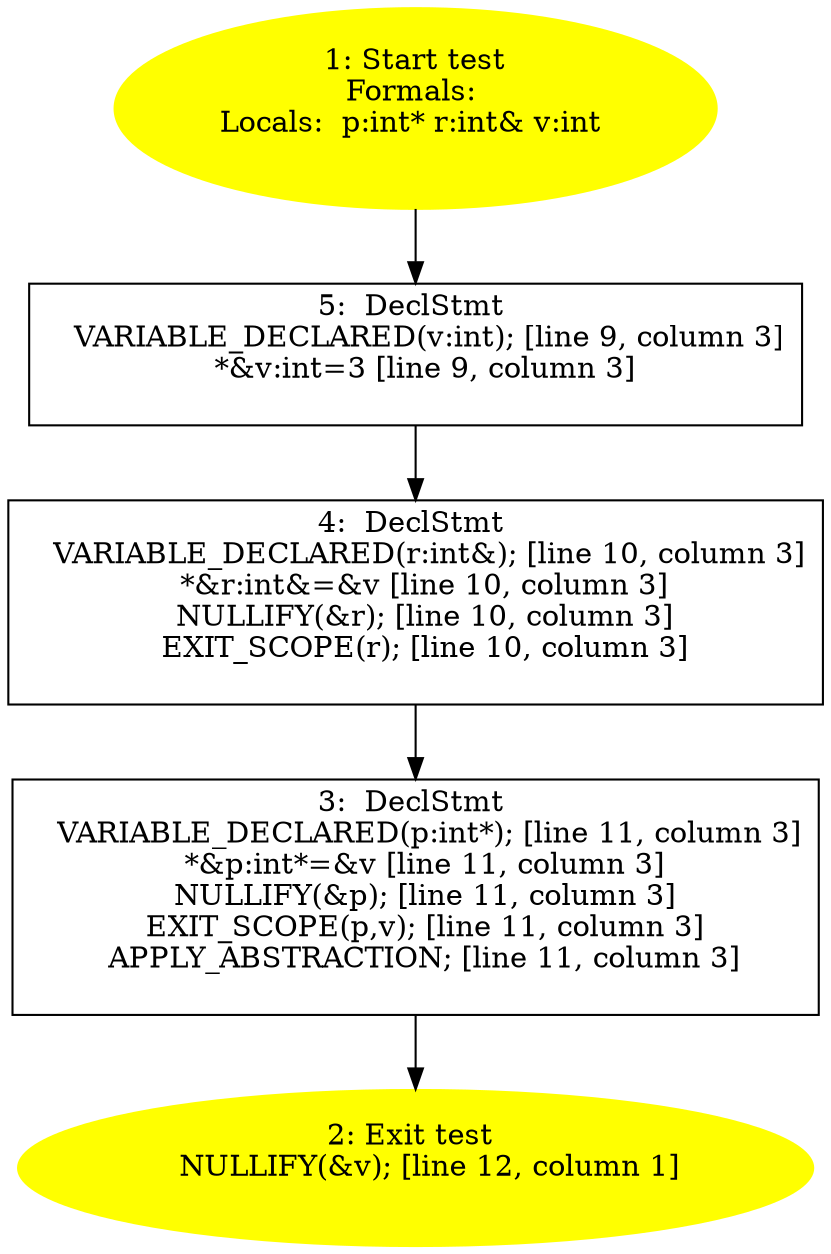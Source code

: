 /* @generated */
digraph cfg {
"test#18241244337164948030.afc14f193ad97442f67ac7183be789bc_1" [label="1: Start test\nFormals: \nLocals:  p:int* r:int& v:int \n  " color=yellow style=filled]
	

	 "test#18241244337164948030.afc14f193ad97442f67ac7183be789bc_1" -> "test#18241244337164948030.afc14f193ad97442f67ac7183be789bc_5" ;
"test#18241244337164948030.afc14f193ad97442f67ac7183be789bc_2" [label="2: Exit test \n   NULLIFY(&v); [line 12, column 1]\n " color=yellow style=filled]
	

"test#18241244337164948030.afc14f193ad97442f67ac7183be789bc_3" [label="3:  DeclStmt \n   VARIABLE_DECLARED(p:int*); [line 11, column 3]\n  *&p:int*=&v [line 11, column 3]\n  NULLIFY(&p); [line 11, column 3]\n  EXIT_SCOPE(p,v); [line 11, column 3]\n  APPLY_ABSTRACTION; [line 11, column 3]\n " shape="box"]
	

	 "test#18241244337164948030.afc14f193ad97442f67ac7183be789bc_3" -> "test#18241244337164948030.afc14f193ad97442f67ac7183be789bc_2" ;
"test#18241244337164948030.afc14f193ad97442f67ac7183be789bc_4" [label="4:  DeclStmt \n   VARIABLE_DECLARED(r:int&); [line 10, column 3]\n  *&r:int&=&v [line 10, column 3]\n  NULLIFY(&r); [line 10, column 3]\n  EXIT_SCOPE(r); [line 10, column 3]\n " shape="box"]
	

	 "test#18241244337164948030.afc14f193ad97442f67ac7183be789bc_4" -> "test#18241244337164948030.afc14f193ad97442f67ac7183be789bc_3" ;
"test#18241244337164948030.afc14f193ad97442f67ac7183be789bc_5" [label="5:  DeclStmt \n   VARIABLE_DECLARED(v:int); [line 9, column 3]\n  *&v:int=3 [line 9, column 3]\n " shape="box"]
	

	 "test#18241244337164948030.afc14f193ad97442f67ac7183be789bc_5" -> "test#18241244337164948030.afc14f193ad97442f67ac7183be789bc_4" ;
}
